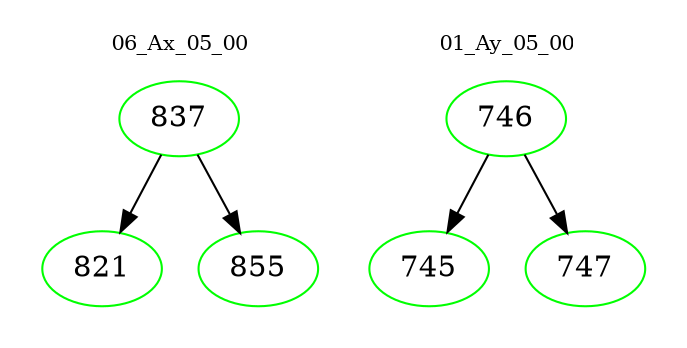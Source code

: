 digraph{
subgraph cluster_0 {
color = white
label = "06_Ax_05_00";
fontsize=10;
T0_837 [label="837", color="green"]
T0_837 -> T0_821 [color="black"]
T0_821 [label="821", color="green"]
T0_837 -> T0_855 [color="black"]
T0_855 [label="855", color="green"]
}
subgraph cluster_1 {
color = white
label = "01_Ay_05_00";
fontsize=10;
T1_746 [label="746", color="green"]
T1_746 -> T1_745 [color="black"]
T1_745 [label="745", color="green"]
T1_746 -> T1_747 [color="black"]
T1_747 [label="747", color="green"]
}
}
